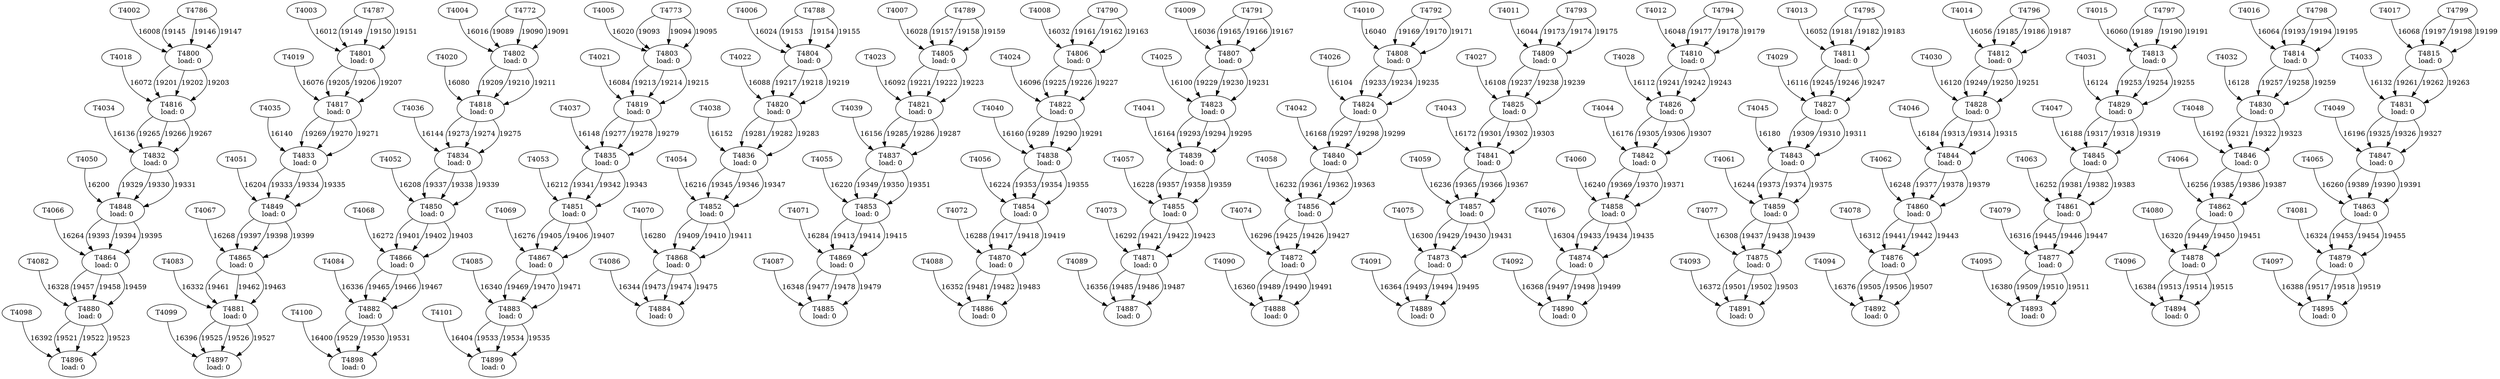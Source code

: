 digraph taskgraph {
	T4800 [label= "T4800\n load: 0"];
	T4002 -> T4800[label=16008];
	T4786 -> T4800[label=19145];
	T4786 -> T4800[label=19146];
	T4786 -> T4800[label=19147];
	T4801 [label= "T4801\n load: 0"];
	T4003 -> T4801[label=16012];
	T4787 -> T4801[label=19149];
	T4787 -> T4801[label=19150];
	T4787 -> T4801[label=19151];
	T4802 [label= "T4802\n load: 0"];
	T4004 -> T4802[label=16016];
	T4772 -> T4802[label=19089];
	T4772 -> T4802[label=19090];
	T4772 -> T4802[label=19091];
	T4803 [label= "T4803\n load: 0"];
	T4005 -> T4803[label=16020];
	T4773 -> T4803[label=19093];
	T4773 -> T4803[label=19094];
	T4773 -> T4803[label=19095];
	T4804 [label= "T4804\n load: 0"];
	T4006 -> T4804[label=16024];
	T4788 -> T4804[label=19153];
	T4788 -> T4804[label=19154];
	T4788 -> T4804[label=19155];
	T4805 [label= "T4805\n load: 0"];
	T4007 -> T4805[label=16028];
	T4789 -> T4805[label=19157];
	T4789 -> T4805[label=19158];
	T4789 -> T4805[label=19159];
	T4806 [label= "T4806\n load: 0"];
	T4008 -> T4806[label=16032];
	T4790 -> T4806[label=19161];
	T4790 -> T4806[label=19162];
	T4790 -> T4806[label=19163];
	T4807 [label= "T4807\n load: 0"];
	T4009 -> T4807[label=16036];
	T4791 -> T4807[label=19165];
	T4791 -> T4807[label=19166];
	T4791 -> T4807[label=19167];
	T4808 [label= "T4808\n load: 0"];
	T4010 -> T4808[label=16040];
	T4792 -> T4808[label=19169];
	T4792 -> T4808[label=19170];
	T4792 -> T4808[label=19171];
	T4809 [label= "T4809\n load: 0"];
	T4011 -> T4809[label=16044];
	T4793 -> T4809[label=19173];
	T4793 -> T4809[label=19174];
	T4793 -> T4809[label=19175];
	T4810 [label= "T4810\n load: 0"];
	T4012 -> T4810[label=16048];
	T4794 -> T4810[label=19177];
	T4794 -> T4810[label=19178];
	T4794 -> T4810[label=19179];
	T4811 [label= "T4811\n load: 0"];
	T4013 -> T4811[label=16052];
	T4795 -> T4811[label=19181];
	T4795 -> T4811[label=19182];
	T4795 -> T4811[label=19183];
	T4812 [label= "T4812\n load: 0"];
	T4014 -> T4812[label=16056];
	T4796 -> T4812[label=19185];
	T4796 -> T4812[label=19186];
	T4796 -> T4812[label=19187];
	T4813 [label= "T4813\n load: 0"];
	T4015 -> T4813[label=16060];
	T4797 -> T4813[label=19189];
	T4797 -> T4813[label=19190];
	T4797 -> T4813[label=19191];
	T4814 [label= "T4814\n load: 0"];
	T4016 -> T4814[label=16064];
	T4798 -> T4814[label=19193];
	T4798 -> T4814[label=19194];
	T4798 -> T4814[label=19195];
	T4815 [label= "T4815\n load: 0"];
	T4017 -> T4815[label=16068];
	T4799 -> T4815[label=19197];
	T4799 -> T4815[label=19198];
	T4799 -> T4815[label=19199];
	T4816 [label= "T4816\n load: 0"];
	T4018 -> T4816[label=16072];
	T4800 -> T4816[label=19201];
	T4800 -> T4816[label=19202];
	T4800 -> T4816[label=19203];
	T4817 [label= "T4817\n load: 0"];
	T4019 -> T4817[label=16076];
	T4801 -> T4817[label=19205];
	T4801 -> T4817[label=19206];
	T4801 -> T4817[label=19207];
	T4818 [label= "T4818\n load: 0"];
	T4020 -> T4818[label=16080];
	T4802 -> T4818[label=19209];
	T4802 -> T4818[label=19210];
	T4802 -> T4818[label=19211];
	T4819 [label= "T4819\n load: 0"];
	T4021 -> T4819[label=16084];
	T4803 -> T4819[label=19213];
	T4803 -> T4819[label=19214];
	T4803 -> T4819[label=19215];
	T4820 [label= "T4820\n load: 0"];
	T4022 -> T4820[label=16088];
	T4804 -> T4820[label=19217];
	T4804 -> T4820[label=19218];
	T4804 -> T4820[label=19219];
	T4821 [label= "T4821\n load: 0"];
	T4023 -> T4821[label=16092];
	T4805 -> T4821[label=19221];
	T4805 -> T4821[label=19222];
	T4805 -> T4821[label=19223];
	T4822 [label= "T4822\n load: 0"];
	T4024 -> T4822[label=16096];
	T4806 -> T4822[label=19225];
	T4806 -> T4822[label=19226];
	T4806 -> T4822[label=19227];
	T4823 [label= "T4823\n load: 0"];
	T4025 -> T4823[label=16100];
	T4807 -> T4823[label=19229];
	T4807 -> T4823[label=19230];
	T4807 -> T4823[label=19231];
	T4824 [label= "T4824\n load: 0"];
	T4026 -> T4824[label=16104];
	T4808 -> T4824[label=19233];
	T4808 -> T4824[label=19234];
	T4808 -> T4824[label=19235];
	T4825 [label= "T4825\n load: 0"];
	T4027 -> T4825[label=16108];
	T4809 -> T4825[label=19237];
	T4809 -> T4825[label=19238];
	T4809 -> T4825[label=19239];
	T4826 [label= "T4826\n load: 0"];
	T4028 -> T4826[label=16112];
	T4810 -> T4826[label=19241];
	T4810 -> T4826[label=19242];
	T4810 -> T4826[label=19243];
	T4827 [label= "T4827\n load: 0"];
	T4029 -> T4827[label=16116];
	T4811 -> T4827[label=19245];
	T4811 -> T4827[label=19246];
	T4811 -> T4827[label=19247];
	T4828 [label= "T4828\n load: 0"];
	T4030 -> T4828[label=16120];
	T4812 -> T4828[label=19249];
	T4812 -> T4828[label=19250];
	T4812 -> T4828[label=19251];
	T4829 [label= "T4829\n load: 0"];
	T4031 -> T4829[label=16124];
	T4813 -> T4829[label=19253];
	T4813 -> T4829[label=19254];
	T4813 -> T4829[label=19255];
	T4830 [label= "T4830\n load: 0"];
	T4032 -> T4830[label=16128];
	T4814 -> T4830[label=19257];
	T4814 -> T4830[label=19258];
	T4814 -> T4830[label=19259];
	T4831 [label= "T4831\n load: 0"];
	T4033 -> T4831[label=16132];
	T4815 -> T4831[label=19261];
	T4815 -> T4831[label=19262];
	T4815 -> T4831[label=19263];
	T4832 [label= "T4832\n load: 0"];
	T4034 -> T4832[label=16136];
	T4816 -> T4832[label=19265];
	T4816 -> T4832[label=19266];
	T4816 -> T4832[label=19267];
	T4833 [label= "T4833\n load: 0"];
	T4035 -> T4833[label=16140];
	T4817 -> T4833[label=19269];
	T4817 -> T4833[label=19270];
	T4817 -> T4833[label=19271];
	T4834 [label= "T4834\n load: 0"];
	T4036 -> T4834[label=16144];
	T4818 -> T4834[label=19273];
	T4818 -> T4834[label=19274];
	T4818 -> T4834[label=19275];
	T4835 [label= "T4835\n load: 0"];
	T4037 -> T4835[label=16148];
	T4819 -> T4835[label=19277];
	T4819 -> T4835[label=19278];
	T4819 -> T4835[label=19279];
	T4836 [label= "T4836\n load: 0"];
	T4038 -> T4836[label=16152];
	T4820 -> T4836[label=19281];
	T4820 -> T4836[label=19282];
	T4820 -> T4836[label=19283];
	T4837 [label= "T4837\n load: 0"];
	T4039 -> T4837[label=16156];
	T4821 -> T4837[label=19285];
	T4821 -> T4837[label=19286];
	T4821 -> T4837[label=19287];
	T4838 [label= "T4838\n load: 0"];
	T4040 -> T4838[label=16160];
	T4822 -> T4838[label=19289];
	T4822 -> T4838[label=19290];
	T4822 -> T4838[label=19291];
	T4839 [label= "T4839\n load: 0"];
	T4041 -> T4839[label=16164];
	T4823 -> T4839[label=19293];
	T4823 -> T4839[label=19294];
	T4823 -> T4839[label=19295];
	T4840 [label= "T4840\n load: 0"];
	T4042 -> T4840[label=16168];
	T4824 -> T4840[label=19297];
	T4824 -> T4840[label=19298];
	T4824 -> T4840[label=19299];
	T4841 [label= "T4841\n load: 0"];
	T4043 -> T4841[label=16172];
	T4825 -> T4841[label=19301];
	T4825 -> T4841[label=19302];
	T4825 -> T4841[label=19303];
	T4842 [label= "T4842\n load: 0"];
	T4044 -> T4842[label=16176];
	T4826 -> T4842[label=19305];
	T4826 -> T4842[label=19306];
	T4826 -> T4842[label=19307];
	T4843 [label= "T4843\n load: 0"];
	T4045 -> T4843[label=16180];
	T4827 -> T4843[label=19309];
	T4827 -> T4843[label=19310];
	T4827 -> T4843[label=19311];
	T4844 [label= "T4844\n load: 0"];
	T4046 -> T4844[label=16184];
	T4828 -> T4844[label=19313];
	T4828 -> T4844[label=19314];
	T4828 -> T4844[label=19315];
	T4845 [label= "T4845\n load: 0"];
	T4047 -> T4845[label=16188];
	T4829 -> T4845[label=19317];
	T4829 -> T4845[label=19318];
	T4829 -> T4845[label=19319];
	T4846 [label= "T4846\n load: 0"];
	T4048 -> T4846[label=16192];
	T4830 -> T4846[label=19321];
	T4830 -> T4846[label=19322];
	T4830 -> T4846[label=19323];
	T4847 [label= "T4847\n load: 0"];
	T4049 -> T4847[label=16196];
	T4831 -> T4847[label=19325];
	T4831 -> T4847[label=19326];
	T4831 -> T4847[label=19327];
	T4848 [label= "T4848\n load: 0"];
	T4050 -> T4848[label=16200];
	T4832 -> T4848[label=19329];
	T4832 -> T4848[label=19330];
	T4832 -> T4848[label=19331];
	T4849 [label= "T4849\n load: 0"];
	T4051 -> T4849[label=16204];
	T4833 -> T4849[label=19333];
	T4833 -> T4849[label=19334];
	T4833 -> T4849[label=19335];
	T4850 [label= "T4850\n load: 0"];
	T4052 -> T4850[label=16208];
	T4834 -> T4850[label=19337];
	T4834 -> T4850[label=19338];
	T4834 -> T4850[label=19339];
	T4851 [label= "T4851\n load: 0"];
	T4053 -> T4851[label=16212];
	T4835 -> T4851[label=19341];
	T4835 -> T4851[label=19342];
	T4835 -> T4851[label=19343];
	T4852 [label= "T4852\n load: 0"];
	T4054 -> T4852[label=16216];
	T4836 -> T4852[label=19345];
	T4836 -> T4852[label=19346];
	T4836 -> T4852[label=19347];
	T4853 [label= "T4853\n load: 0"];
	T4055 -> T4853[label=16220];
	T4837 -> T4853[label=19349];
	T4837 -> T4853[label=19350];
	T4837 -> T4853[label=19351];
	T4854 [label= "T4854\n load: 0"];
	T4056 -> T4854[label=16224];
	T4838 -> T4854[label=19353];
	T4838 -> T4854[label=19354];
	T4838 -> T4854[label=19355];
	T4855 [label= "T4855\n load: 0"];
	T4057 -> T4855[label=16228];
	T4839 -> T4855[label=19357];
	T4839 -> T4855[label=19358];
	T4839 -> T4855[label=19359];
	T4856 [label= "T4856\n load: 0"];
	T4058 -> T4856[label=16232];
	T4840 -> T4856[label=19361];
	T4840 -> T4856[label=19362];
	T4840 -> T4856[label=19363];
	T4857 [label= "T4857\n load: 0"];
	T4059 -> T4857[label=16236];
	T4841 -> T4857[label=19365];
	T4841 -> T4857[label=19366];
	T4841 -> T4857[label=19367];
	T4858 [label= "T4858\n load: 0"];
	T4060 -> T4858[label=16240];
	T4842 -> T4858[label=19369];
	T4842 -> T4858[label=19370];
	T4842 -> T4858[label=19371];
	T4859 [label= "T4859\n load: 0"];
	T4061 -> T4859[label=16244];
	T4843 -> T4859[label=19373];
	T4843 -> T4859[label=19374];
	T4843 -> T4859[label=19375];
	T4860 [label= "T4860\n load: 0"];
	T4062 -> T4860[label=16248];
	T4844 -> T4860[label=19377];
	T4844 -> T4860[label=19378];
	T4844 -> T4860[label=19379];
	T4861 [label= "T4861\n load: 0"];
	T4063 -> T4861[label=16252];
	T4845 -> T4861[label=19381];
	T4845 -> T4861[label=19382];
	T4845 -> T4861[label=19383];
	T4862 [label= "T4862\n load: 0"];
	T4064 -> T4862[label=16256];
	T4846 -> T4862[label=19385];
	T4846 -> T4862[label=19386];
	T4846 -> T4862[label=19387];
	T4863 [label= "T4863\n load: 0"];
	T4065 -> T4863[label=16260];
	T4847 -> T4863[label=19389];
	T4847 -> T4863[label=19390];
	T4847 -> T4863[label=19391];
	T4864 [label= "T4864\n load: 0"];
	T4066 -> T4864[label=16264];
	T4848 -> T4864[label=19393];
	T4848 -> T4864[label=19394];
	T4848 -> T4864[label=19395];
	T4865 [label= "T4865\n load: 0"];
	T4067 -> T4865[label=16268];
	T4849 -> T4865[label=19397];
	T4849 -> T4865[label=19398];
	T4849 -> T4865[label=19399];
	T4866 [label= "T4866\n load: 0"];
	T4068 -> T4866[label=16272];
	T4850 -> T4866[label=19401];
	T4850 -> T4866[label=19402];
	T4850 -> T4866[label=19403];
	T4867 [label= "T4867\n load: 0"];
	T4069 -> T4867[label=16276];
	T4851 -> T4867[label=19405];
	T4851 -> T4867[label=19406];
	T4851 -> T4867[label=19407];
	T4868 [label= "T4868\n load: 0"];
	T4070 -> T4868[label=16280];
	T4852 -> T4868[label=19409];
	T4852 -> T4868[label=19410];
	T4852 -> T4868[label=19411];
	T4869 [label= "T4869\n load: 0"];
	T4071 -> T4869[label=16284];
	T4853 -> T4869[label=19413];
	T4853 -> T4869[label=19414];
	T4853 -> T4869[label=19415];
	T4870 [label= "T4870\n load: 0"];
	T4072 -> T4870[label=16288];
	T4854 -> T4870[label=19417];
	T4854 -> T4870[label=19418];
	T4854 -> T4870[label=19419];
	T4871 [label= "T4871\n load: 0"];
	T4073 -> T4871[label=16292];
	T4855 -> T4871[label=19421];
	T4855 -> T4871[label=19422];
	T4855 -> T4871[label=19423];
	T4872 [label= "T4872\n load: 0"];
	T4074 -> T4872[label=16296];
	T4856 -> T4872[label=19425];
	T4856 -> T4872[label=19426];
	T4856 -> T4872[label=19427];
	T4873 [label= "T4873\n load: 0"];
	T4075 -> T4873[label=16300];
	T4857 -> T4873[label=19429];
	T4857 -> T4873[label=19430];
	T4857 -> T4873[label=19431];
	T4874 [label= "T4874\n load: 0"];
	T4076 -> T4874[label=16304];
	T4858 -> T4874[label=19433];
	T4858 -> T4874[label=19434];
	T4858 -> T4874[label=19435];
	T4875 [label= "T4875\n load: 0"];
	T4077 -> T4875[label=16308];
	T4859 -> T4875[label=19437];
	T4859 -> T4875[label=19438];
	T4859 -> T4875[label=19439];
	T4876 [label= "T4876\n load: 0"];
	T4078 -> T4876[label=16312];
	T4860 -> T4876[label=19441];
	T4860 -> T4876[label=19442];
	T4860 -> T4876[label=19443];
	T4877 [label= "T4877\n load: 0"];
	T4079 -> T4877[label=16316];
	T4861 -> T4877[label=19445];
	T4861 -> T4877[label=19446];
	T4861 -> T4877[label=19447];
	T4878 [label= "T4878\n load: 0"];
	T4080 -> T4878[label=16320];
	T4862 -> T4878[label=19449];
	T4862 -> T4878[label=19450];
	T4862 -> T4878[label=19451];
	T4879 [label= "T4879\n load: 0"];
	T4081 -> T4879[label=16324];
	T4863 -> T4879[label=19453];
	T4863 -> T4879[label=19454];
	T4863 -> T4879[label=19455];
	T4880 [label= "T4880\n load: 0"];
	T4082 -> T4880[label=16328];
	T4864 -> T4880[label=19457];
	T4864 -> T4880[label=19458];
	T4864 -> T4880[label=19459];
	T4881 [label= "T4881\n load: 0"];
	T4083 -> T4881[label=16332];
	T4865 -> T4881[label=19461];
	T4865 -> T4881[label=19462];
	T4865 -> T4881[label=19463];
	T4882 [label= "T4882\n load: 0"];
	T4084 -> T4882[label=16336];
	T4866 -> T4882[label=19465];
	T4866 -> T4882[label=19466];
	T4866 -> T4882[label=19467];
	T4883 [label= "T4883\n load: 0"];
	T4085 -> T4883[label=16340];
	T4867 -> T4883[label=19469];
	T4867 -> T4883[label=19470];
	T4867 -> T4883[label=19471];
	T4884 [label= "T4884\n load: 0"];
	T4086 -> T4884[label=16344];
	T4868 -> T4884[label=19473];
	T4868 -> T4884[label=19474];
	T4868 -> T4884[label=19475];
	T4885 [label= "T4885\n load: 0"];
	T4087 -> T4885[label=16348];
	T4869 -> T4885[label=19477];
	T4869 -> T4885[label=19478];
	T4869 -> T4885[label=19479];
	T4886 [label= "T4886\n load: 0"];
	T4088 -> T4886[label=16352];
	T4870 -> T4886[label=19481];
	T4870 -> T4886[label=19482];
	T4870 -> T4886[label=19483];
	T4887 [label= "T4887\n load: 0"];
	T4089 -> T4887[label=16356];
	T4871 -> T4887[label=19485];
	T4871 -> T4887[label=19486];
	T4871 -> T4887[label=19487];
	T4888 [label= "T4888\n load: 0"];
	T4090 -> T4888[label=16360];
	T4872 -> T4888[label=19489];
	T4872 -> T4888[label=19490];
	T4872 -> T4888[label=19491];
	T4889 [label= "T4889\n load: 0"];
	T4091 -> T4889[label=16364];
	T4873 -> T4889[label=19493];
	T4873 -> T4889[label=19494];
	T4873 -> T4889[label=19495];
	T4890 [label= "T4890\n load: 0"];
	T4092 -> T4890[label=16368];
	T4874 -> T4890[label=19497];
	T4874 -> T4890[label=19498];
	T4874 -> T4890[label=19499];
	T4891 [label= "T4891\n load: 0"];
	T4093 -> T4891[label=16372];
	T4875 -> T4891[label=19501];
	T4875 -> T4891[label=19502];
	T4875 -> T4891[label=19503];
	T4892 [label= "T4892\n load: 0"];
	T4094 -> T4892[label=16376];
	T4876 -> T4892[label=19505];
	T4876 -> T4892[label=19506];
	T4876 -> T4892[label=19507];
	T4893 [label= "T4893\n load: 0"];
	T4095 -> T4893[label=16380];
	T4877 -> T4893[label=19509];
	T4877 -> T4893[label=19510];
	T4877 -> T4893[label=19511];
	T4894 [label= "T4894\n load: 0"];
	T4096 -> T4894[label=16384];
	T4878 -> T4894[label=19513];
	T4878 -> T4894[label=19514];
	T4878 -> T4894[label=19515];
	T4895 [label= "T4895\n load: 0"];
	T4097 -> T4895[label=16388];
	T4879 -> T4895[label=19517];
	T4879 -> T4895[label=19518];
	T4879 -> T4895[label=19519];
	T4896 [label= "T4896\n load: 0"];
	T4098 -> T4896[label=16392];
	T4880 -> T4896[label=19521];
	T4880 -> T4896[label=19522];
	T4880 -> T4896[label=19523];
	T4897 [label= "T4897\n load: 0"];
	T4099 -> T4897[label=16396];
	T4881 -> T4897[label=19525];
	T4881 -> T4897[label=19526];
	T4881 -> T4897[label=19527];
	T4898 [label= "T4898\n load: 0"];
	T4100 -> T4898[label=16400];
	T4882 -> T4898[label=19529];
	T4882 -> T4898[label=19530];
	T4882 -> T4898[label=19531];
	T4899 [label= "T4899\n load: 0"];
	T4101 -> T4899[label=16404];
	T4883 -> T4899[label=19533];
	T4883 -> T4899[label=19534];
	T4883 -> T4899[label=19535];
}